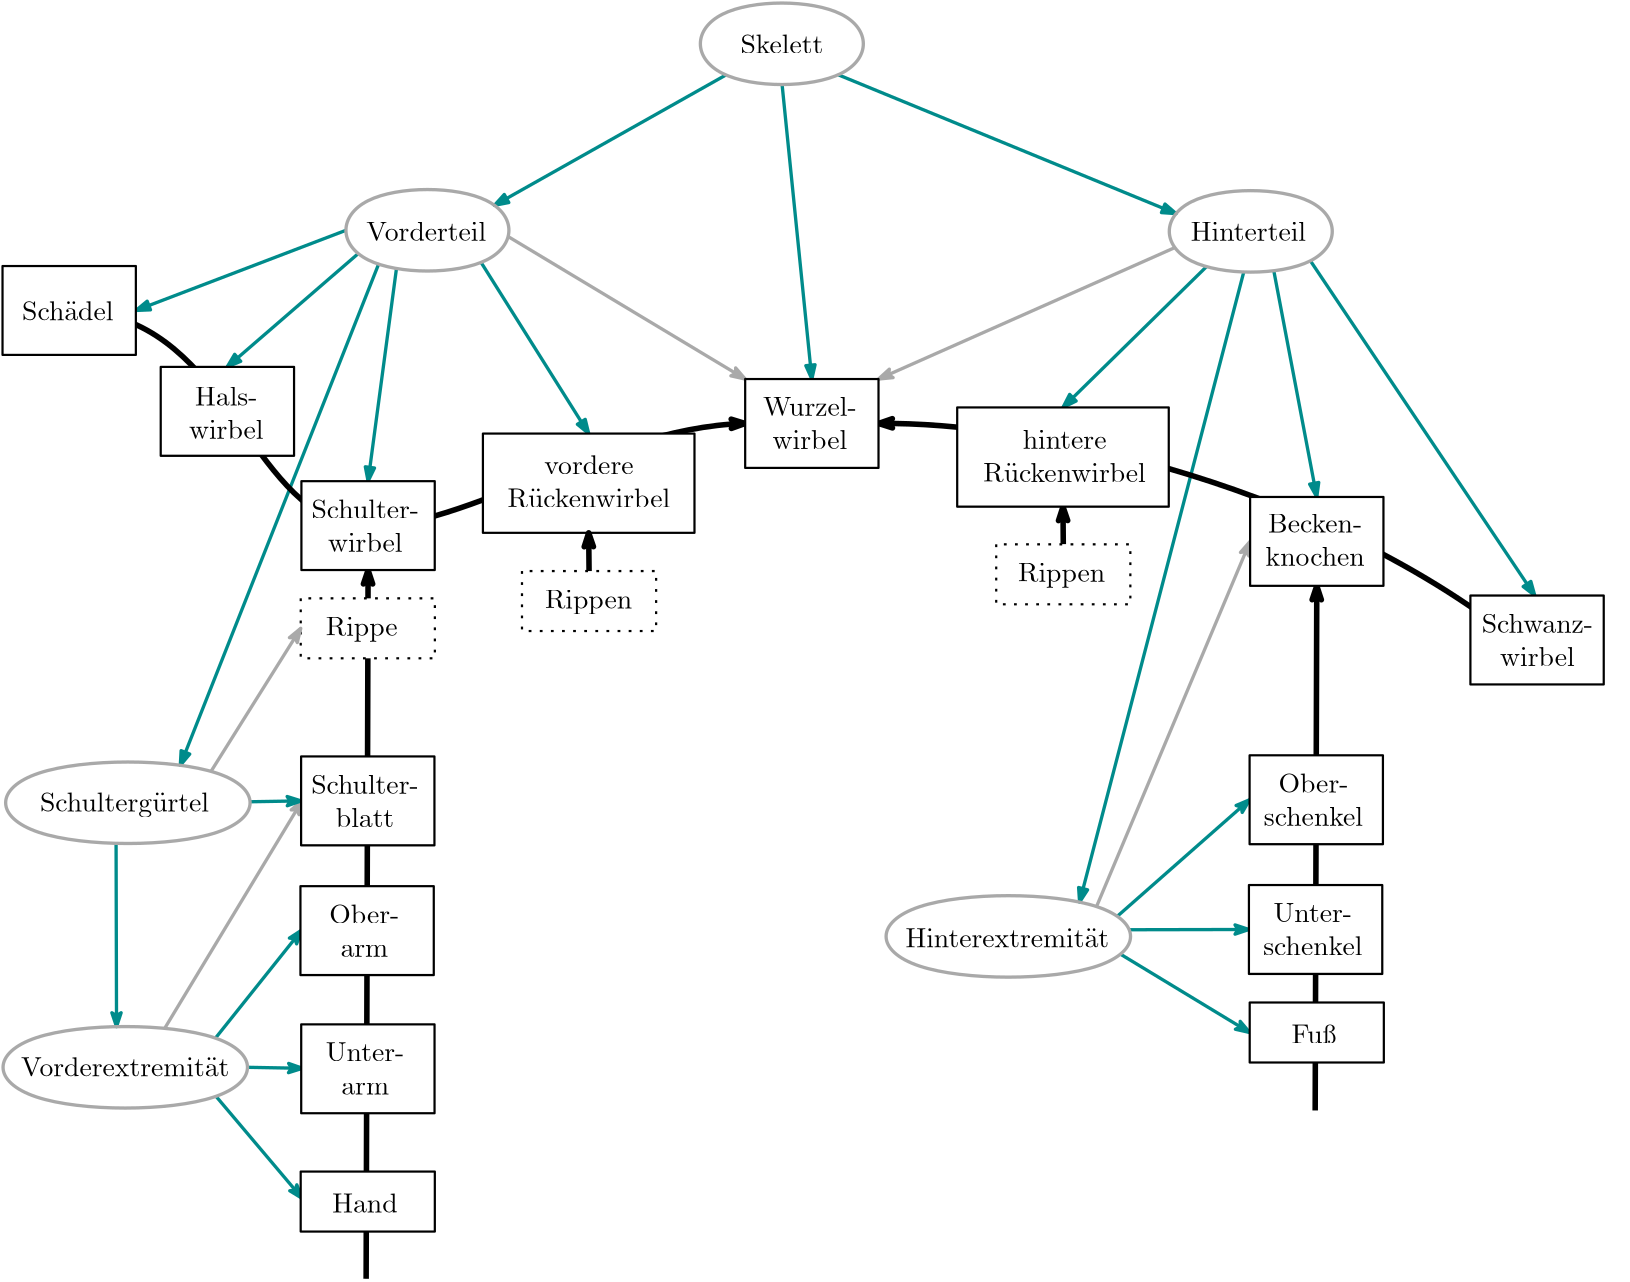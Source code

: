 <?xml version="1.0"?>
<!DOCTYPE ipe SYSTEM "ipe.dtd">
<ipe version="70212" creator="Ipe 7.2.13">
<info created="D:20200512152719" modified="D:20200512162154"/>
<ipestyle name="basic">
<symbol name="arrow/arc(spx)">
<path stroke="sym-stroke" fill="sym-stroke" pen="sym-pen">
0 0 m
-1 0.333 l
-1 -0.333 l
h
</path>
</symbol>
<symbol name="arrow/farc(spx)">
<path stroke="sym-stroke" fill="white" pen="sym-pen">
0 0 m
-1 0.333 l
-1 -0.333 l
h
</path>
</symbol>
<symbol name="arrow/ptarc(spx)">
<path stroke="sym-stroke" fill="sym-stroke" pen="sym-pen">
0 0 m
-1 0.333 l
-0.8 0 l
-1 -0.333 l
h
</path>
</symbol>
<symbol name="arrow/fptarc(spx)">
<path stroke="sym-stroke" fill="white" pen="sym-pen">
0 0 m
-1 0.333 l
-0.8 0 l
-1 -0.333 l
h
</path>
</symbol>
<symbol name="mark/circle(sx)" transformations="translations">
<path fill="sym-stroke">
0.6 0 0 0.6 0 0 e
0.4 0 0 0.4 0 0 e
</path>
</symbol>
<symbol name="mark/disk(sx)" transformations="translations">
<path fill="sym-stroke">
0.6 0 0 0.6 0 0 e
</path>
</symbol>
<symbol name="mark/fdisk(sfx)" transformations="translations">
<group>
<path fill="sym-fill">
0.5 0 0 0.5 0 0 e
</path>
<path fill="sym-stroke" fillrule="eofill">
0.6 0 0 0.6 0 0 e
0.4 0 0 0.4 0 0 e
</path>
</group>
</symbol>
<symbol name="mark/box(sx)" transformations="translations">
<path fill="sym-stroke" fillrule="eofill">
-0.6 -0.6 m
0.6 -0.6 l
0.6 0.6 l
-0.6 0.6 l
h
-0.4 -0.4 m
0.4 -0.4 l
0.4 0.4 l
-0.4 0.4 l
h
</path>
</symbol>
<symbol name="mark/square(sx)" transformations="translations">
<path fill="sym-stroke">
-0.6 -0.6 m
0.6 -0.6 l
0.6 0.6 l
-0.6 0.6 l
h
</path>
</symbol>
<symbol name="mark/fsquare(sfx)" transformations="translations">
<group>
<path fill="sym-fill">
-0.5 -0.5 m
0.5 -0.5 l
0.5 0.5 l
-0.5 0.5 l
h
</path>
<path fill="sym-stroke" fillrule="eofill">
-0.6 -0.6 m
0.6 -0.6 l
0.6 0.6 l
-0.6 0.6 l
h
-0.4 -0.4 m
0.4 -0.4 l
0.4 0.4 l
-0.4 0.4 l
h
</path>
</group>
</symbol>
<symbol name="mark/cross(sx)" transformations="translations">
<group>
<path fill="sym-stroke">
-0.43 -0.57 m
0.57 0.43 l
0.43 0.57 l
-0.57 -0.43 l
h
</path>
<path fill="sym-stroke">
-0.43 0.57 m
0.57 -0.43 l
0.43 -0.57 l
-0.57 0.43 l
h
</path>
</group>
</symbol>
<symbol name="arrow/fnormal(spx)">
<path stroke="sym-stroke" fill="white" pen="sym-pen">
0 0 m
-1 0.333 l
-1 -0.333 l
h
</path>
</symbol>
<symbol name="arrow/pointed(spx)">
<path stroke="sym-stroke" fill="sym-stroke" pen="sym-pen">
0 0 m
-1 0.333 l
-0.8 0 l
-1 -0.333 l
h
</path>
</symbol>
<symbol name="arrow/fpointed(spx)">
<path stroke="sym-stroke" fill="white" pen="sym-pen">
0 0 m
-1 0.333 l
-0.8 0 l
-1 -0.333 l
h
</path>
</symbol>
<symbol name="arrow/linear(spx)">
<path stroke="sym-stroke" pen="sym-pen">
-1 0.333 m
0 0 l
-1 -0.333 l
</path>
</symbol>
<symbol name="arrow/fdouble(spx)">
<path stroke="sym-stroke" fill="white" pen="sym-pen">
0 0 m
-1 0.333 l
-1 -0.333 l
h
-1 0 m
-2 0.333 l
-2 -0.333 l
h
</path>
</symbol>
<symbol name="arrow/double(spx)">
<path stroke="sym-stroke" fill="sym-stroke" pen="sym-pen">
0 0 m
-1 0.333 l
-1 -0.333 l
h
-1 0 m
-2 0.333 l
-2 -0.333 l
h
</path>
</symbol>
<pen name="heavier" value="0.8"/>
<pen name="fat" value="1.2"/>
<pen name="ultrafat" value="2"/>
<symbolsize name="large" value="5"/>
<symbolsize name="small" value="2"/>
<symbolsize name="tiny" value="1.1"/>
<arrowsize name="large" value="10"/>
<arrowsize name="small" value="5"/>
<arrowsize name="tiny" value="3"/>
<color name="red" value="1 0 0"/>
<color name="green" value="0 1 0"/>
<color name="blue" value="0 0 1"/>
<color name="yellow" value="1 1 0"/>
<color name="orange" value="1 0.647 0"/>
<color name="gold" value="1 0.843 0"/>
<color name="purple" value="0.627 0.125 0.941"/>
<color name="gray" value="0.745"/>
<color name="brown" value="0.647 0.165 0.165"/>
<color name="navy" value="0 0 0.502"/>
<color name="pink" value="1 0.753 0.796"/>
<color name="seagreen" value="0.18 0.545 0.341"/>
<color name="turquoise" value="0.251 0.878 0.816"/>
<color name="violet" value="0.933 0.51 0.933"/>
<color name="darkblue" value="0 0 0.545"/>
<color name="darkcyan" value="0 0.545 0.545"/>
<color name="darkgray" value="0.663"/>
<color name="darkgreen" value="0 0.392 0"/>
<color name="darkmagenta" value="0.545 0 0.545"/>
<color name="darkorange" value="1 0.549 0"/>
<color name="darkred" value="0.545 0 0"/>
<color name="lightblue" value="0.678 0.847 0.902"/>
<color name="lightcyan" value="0.878 1 1"/>
<color name="lightgray" value="0.827"/>
<color name="lightgreen" value="0.565 0.933 0.565"/>
<color name="lightyellow" value="1 1 0.878"/>
<dashstyle name="dashed" value="[4] 0"/>
<dashstyle name="dotted" value="[1 3] 0"/>
<dashstyle name="dash dotted" value="[4 2 1 2] 0"/>
<dashstyle name="dash dot dotted" value="[4 2 1 2 1 2] 0"/>
<textsize name="large" value="\large"/>
<textsize name="Large" value="\Large"/>
<textsize name="LARGE" value="\LARGE"/>
<textsize name="huge" value="\huge"/>
<textsize name="Huge" value="\Huge"/>
<textsize name="small" value="\small"/>
<textsize name="footnote" value="\footnotesize"/>
<textsize name="tiny" value="\tiny"/>
<textstyle name="center" begin="\begin{center}" end="\end{center}"/>
<textstyle name="itemize" begin="\begin{itemize}" end="\end{itemize}"/>
<textstyle name="item" begin="\begin{itemize}\item{}" end="\end{itemize}"/>
<gridsize name="4 pts" value="4"/>
<gridsize name="8 pts (~3 mm)" value="8"/>
<gridsize name="16 pts (~6 mm)" value="16"/>
<gridsize name="32 pts (~12 mm)" value="32"/>
<gridsize name="10 pts (~3.5 mm)" value="10"/>
<gridsize name="20 pts (~7 mm)" value="20"/>
<gridsize name="14 pts (~5 mm)" value="14"/>
<gridsize name="28 pts (~10 mm)" value="28"/>
<gridsize name="56 pts (~20 mm)" value="56"/>
<anglesize name="90 deg" value="90"/>
<anglesize name="60 deg" value="60"/>
<anglesize name="45 deg" value="45"/>
<anglesize name="30 deg" value="30"/>
<anglesize name="22.5 deg" value="22.5"/>
<opacity name="10%" value="0.1"/>
<opacity name="30%" value="0.3"/>
<opacity name="50%" value="0.5"/>
<opacity name="75%" value="0.75"/>
<tiling name="falling" angle="-60" step="4" width="1"/>
<tiling name="rising" angle="30" step="4" width="1"/>
</ipestyle>
<page>
<layer name="alpha"/>
<view layers="alpha" active="alpha"/>
<path layer="alpha" stroke="darkcyan" pen="fat" rarrow="normal/small">
184.53 741.849 m
267.855 788.78 l
</path>
<path stroke="darkcyan" pen="fat" arrow="normal/small">
308.289 788.843 m
429.917 738.869 l
</path>
<path matrix="1 0 0 1 0.595957 -48.3563" stroke="darkcyan" pen="fat" rarrow="pointed/small">
114.82 479.536 m
95.0368 479.89 l
</path>
<path matrix="1 0 0 1 0.539311 -25.3755" stroke="darkcyan" pen="fat" arrow="pointed/small">
47.7814 537.539 m
47.944 471.545 l
</path>
<path matrix="1 0 0 1 0.595957 -48.3563" stroke="darkgray" pen="fat" arrow="pointed/small">
65.2239 493.913 m
114.783 575.982 l
</path>
<path matrix="1 0 0 1 0.539311 -25.3755" stroke="darkcyan" pen="fat" rarrow="pointed/small">
114.39 552.819 m
96.0146 552.51 l
</path>
<path stroke="black" pen="ultrafat" rarrow="pointed/small">
139.042 610.548 m
138.342 355.409 l
</path>
<path stroke="black" pen="ultrafat" rarrow="pointed/small">
480.574 604.862 m
480 416 l
</path>
<path stroke="black" fill="white" pen="ultrafat" arrow="pointed/small">
389.314 619.808 m
389.205 633.364 l
</path>
<path stroke="darkcyan" pen="fat" arrow="normal/small">
478.28 721.873 m
559.042 601.374 l
</path>
<path stroke="darkcyan" pen="fat" arrow="normal/small">
465.1 718.297 m
480.574 636.862 l
</path>
<path stroke="darkcyan" pen="fat" arrow="normal/small">
454.288 717.851 m
395.185 491.005 l
</path>
<path stroke="darkcyan" pen="fat" arrow="normal/small">
440.876 719.782 m
389.205 669.09 l
</path>
<path stroke="darkcyan" pen="fat" arrow="normal/small">
288.083 785.333 m
298.796 679.316 l
</path>
<path stroke="darkcyan" pen="fat" arrow="normal/small">
179.718 721.301 m
218.463 659.675 l
</path>
<path stroke="darkcyan" pen="fat" arrow="normal/small">
149.261 719.107 m
139.042 642.548 l
</path>
<path stroke="darkcyan" pen="fat" arrow="normal/small">
135.503 724.485 m
88.3196 683.681 l
</path>
<path stroke="darkcyan" pen="fat" arrow="normal/small">
131.073 732.866 m
55.4417 704 l
</path>
<path stroke="darkgray" pen="fat" arrow="pointed/small">
189.487 730.586 m
274.796 679.316 l
</path>
<path stroke="darkcyan" pen="fat" arrow="normal/small">
142.829 720.673 m
71.447 540.265 l
</path>
<path stroke="darkcyan" fill="white" pen="fat" rarrow="pointed/small">
456.148 481.149 m
413.045 481.062 l
</path>
<path stroke="darkcyan" fill="white" pen="fat" rarrow="pointed/small">
456.424 444.067 m
409.887 472.271 l
</path>
<path stroke="darkcyan" fill="white" pen="fat" arrow="pointed/small">
408.754 485.895 m
456.386 527.853 l
</path>
<path stroke="darkgray" pen="fat" arrow="pointed/small">
401.286 489.407 m
456.574 620.862 l
</path>
<path matrix="1 0 0 1 0.595957 -48.3563" stroke="darkcyan" pen="fat" rarrow="pointed/small">
114.749 432.694 m
83.7002 469.451 l
</path>
<path matrix="1 0 0 1 -109.751 -197.724" stroke="black" fill="white" pen="heavier">
224.532 591.727 m
224.532 570.135 l
272.821 570.135 l
272.821 591.727 l
h
</path>
<path matrix="1 0 0 1 0.595957 -48.3563" stroke="darkcyan" pen="fat" rarrow="pointed/small">
114.544 529.279 m
83.5001 490.399 l
</path>
<path stroke="darkgray" pen="fat" arrow="pointed/small">
429.482 726.64 m
322.796 679.316 l
</path>
<path stroke="black" pen="ultrafat" arrow="pointed/small">
560.709 578.443 m
486.901 641.651
377.759 664.029
322.796 663.316 c
</path>
<path stroke="black" pen="ultrafat" arrow="pointed/small">
34.5019 703.678 m
85.6683 702.11
105.298 573.339
221.114 662.066
274.796 663.316 c
</path>
<path matrix="1 0 0 1 -8.55835 0" stroke="black" fill="white" pen="heavier">
16 720 m
16 688 l
64 688 l
64 720 l
h
</path>
<path matrix="1 0 0 1 48.3926 -36.3186" stroke="black" fill="1" pen="heavier">
16 720 m
16 688 l
64 688 l
64 720 l
h
</path>
<path matrix="1 0 0 1 99.0416 -77.4519" stroke="black" fill="1" pen="heavier">
16 720 m
16 688 l
64 688 l
64 720 l
h
</path>
<path matrix="1 0 0 1 519.879 -118.626" stroke="black" fill="1" pen="heavier">
16 720 m
16 688 l
64 688 l
64 720 l
h
</path>
<path matrix="1 0 0 1 440.574 -83.1377" stroke="black" fill="1" pen="heavier">
16 720 m
16 688 l
64 688 l
64 720 l
h
</path>
<path matrix="1 0 0 1 258.796 -40.6836" stroke="black" fill="1" pen="heavier">
16 720 m
16 688 l
64 688 l
64 720 l
h
</path>
<path matrix="1 0 0 1 2.55019 -5.10037" stroke="black" fill="white" pen="heavier">
177.831 664.775 m
177.831 629.049 l
253.995 629.049 l
253.995 664.775 l
h
</path>
<path matrix="1 0 0 1 173.292 4.31489" stroke="black" fill="1" pen="heavier">
177.831 664.775 m
177.831 629.049 l
253.995 629.049 l
253.995 664.775 l
h
</path>
<text matrix="1 0 0 1 -49.5286 44.4666" transformations="translations" pos="64 656" stroke="black" type="label" width="32.932" height="6.918" depth="0" valign="baseline">Sch\&quot;adel</text>
<text matrix="1 0 0 1 -109.96 -19.9453" transformations="translations" pos="224 656" stroke="black" type="minipage" width="48" height="11.924" depth="6.95" valign="top" style="center">Schulter-\\
wirbel</text>
<text matrix="1 0 0 1 -64 20.6872" transformations="translations" pos="128 656" stroke="black" type="minipage" width="48" height="11.924" depth="6.95" valign="top" style="center">Hals-\\
wirbel</text>
<text matrix="1 0 0 1 -125.45 -20.0395" transformations="translations" pos="304 672" stroke="black" type="minipage" width="80" height="11.924" depth="6.95" valign="top" style="center">vordere\\
R\&quot;uckenwirbel</text>
<text matrix="1 0 0 1 45.8021 -10.8494" transformations="translations" pos="304 672" stroke="black" type="minipage" width="80" height="11.924" depth="6.95" valign="top" style="center">hintere\\
R\&quot;uckenwirbel</text>
<text matrix="1 0 0 1 16 -77.126" transformations="translations" pos="512 672" stroke="black" type="minipage" width="64" height="11.924" depth="6.95" valign="top" style="center">Schwanz-\\
wirbel</text>
<text matrix="1 0 0 1 0 -9.0457" transformations="translations" pos="448 640" stroke="black" type="minipage" width="64" height="11.924" depth="6.95" valign="top" style="center">Becken-\\
knochen</text>
<text matrix="1 0 0 1 -101.896 -46.9773" transformations="translations" pos="368 720" stroke="black" type="minipage" width="64" height="11.924" depth="6.95" valign="top" style="center">Wurzel-\\
wirbel</text>
<text matrix="1 0 0 1 17.0683 -12.5625" transformations="translations" pos="256 816" stroke="black" type="label" width="29.888" height="6.918" depth="0" valign="top">Skelett</text>
<text transformations="translations" pos="128 736" stroke="black" type="minipage" width="64" height="5.958" depth="0.96" valign="top" style="center">Vorderteil</text>
<text transformations="translations" pos="416 736" stroke="black" type="minipage" width="80" height="5.958" depth="0.96" valign="top" style="center">Hinterteil</text>
<text matrix="1 0 0 1 -131.504 -78.4481" transformations="translations" pos="464 560" stroke="black" type="label" width="73.392" height="6.808" depth="0" valign="top">Hinterextremit\&quot;at</text>
<text matrix="1 0 0 1 -97.9178 -124.784" transformations="translations" pos="112 560" stroke="black" type="label" width="75.08" height="6.918" depth="0" valign="top">Vorderextremit\&quot;at</text>
<text matrix="1 0 0 1 -139.077 -61.4201" transformations="translations" pos="160 592" stroke="black" type="label" width="60.938" height="6.926" depth="1.93" valign="top">Schulterg\&quot;urtel</text>
<path stroke="darkgray" pen="fat">
256 816
256 784
320 784
320 816 u
</path>
<path matrix="1 0 0 1 -127.594 -67.1339" stroke="darkgray" pen="fat">
256 816
256 784
320 784
320 816 u
</path>
<path matrix="1 0 0 1 168.816 -67.5265" stroke="darkgray" pen="fat">
256 816
256 784
320 784
320 816 u
</path>
<path matrix="1 0 0 1 -44.3673 -112.466" stroke="darkgray" pen="fat">
48 560
48 528
144 528
144 560 u
</path>
<path matrix="1 0 0 1 -43.4353 -17.2256" stroke="darkgray" pen="fat">
48 560
48 528
144 528
144 560 u
</path>
<path matrix="1 0 0 1 273.53 -65.3406" stroke="darkgray" pen="fat">
48 560
48 528
144 528
144 560 u
</path>
<path matrix="1 0 0 1 98.9297 -176.556" stroke="black" fill="1" pen="heavier">
16 720 m
16 688 l
64 688 l
64 720 l
h
</path>
<text matrix="1 0 0 1 -110.072 -119.05" transformations="translations" pos="224 656" stroke="black" type="minipage" width="48" height="11.924" depth="6.95" valign="top" style="center">Schulter-\\
blatt</text>
<path matrix="1 0 0 1 98.6911 -223.26" stroke="black" fill="1" pen="heavier">
16 720 m
16 688 l
64 688 l
64 720 l
h
</path>
<text matrix="1 0 0 1 -110.31 -165.753" transformations="translations" pos="224 656" stroke="black" type="minipage" width="48" height="11.924" depth="6.95" valign="top" style="center">Ober-\\
arm</text>
<path matrix="1 0 0 1 98.9666 -273.003" stroke="black" fill="1" pen="heavier">
16 720 m
16 688 l
64 688 l
64 720 l
h
</path>
<text matrix="1 0 0 1 -110.035 -215.497" transformations="translations" pos="224 656" stroke="black" type="minipage" width="48" height="11.873" depth="6.89" valign="top" style="center">Unter-\\
arm</text>
<text matrix="1 0 0 1 -110.117 -269.794" transformations="translations" pos="224 656" stroke="black" type="minipage" width="48" height="5.958" depth="0.96" valign="top" style="center">Hand</text>
<path matrix="1 0 0 1 -30.0824 18.4545" stroke="black" fill="white" dash="dotted" pen="heavier">
224.532 591.727 m
224.532 570.135 l
272.821 570.135 l
272.821 591.727 l
h
</path>
<text matrix="1 0 0 1 -24.9786 18.0619" transformations="translations" pos="227.673 585.446" stroke="black" type="label" width="31.41" height="6.815" depth="1.93" valign="top">Rippen</text>
<path matrix="1 0 0 1 140.637 28.0808" stroke="black" fill="white" dash="dotted" pen="heavier">
224.532 591.727 m
224.532 570.135 l
272.821 570.135 l
272.821 591.727 l
h
</path>
<text matrix="1 0 0 1 145.348 27.6882" transformations="translations" pos="227.673 585.446" stroke="black" type="label" width="31.41" height="6.815" depth="1.93" valign="top">Rippen</text>
<path matrix="1 0 0 1 -109.733 8.638" stroke="black" fill="white" dash="dotted" pen="heavier">
224.532 591.727 m
224.532 570.135 l
272.821 570.135 l
272.821 591.727 l
h
</path>
<text matrix="1 0 0 1 -103.844 8.24541" transformations="translations" pos="227.673 585.446" stroke="black" type="label" width="25.875" height="6.815" depth="1.93" valign="top">Rippe</text>
<path stroke="darkgray" pen="fat" arrow="pointed/small">
82.5016 538.075 m
114.799 589.569 l
</path>
<path stroke="black" fill="white" pen="ultrafat" arrow="pointed/small">
218.594 610.181 m
218.463 623.949 l
</path>
<path matrix="1 0 0 1 231.892 -136.864" stroke="black" fill="white" pen="heavier">
224.532 591.727 m
224.532 570.135 l
272.821 570.135 l
272.821 591.727 l
h
</path>
<path matrix="1 0 0 1 440.386 -176.147" stroke="black" fill="1" pen="heavier">
16 720 m
16 688 l
64 688 l
64 720 l
h
</path>
<text matrix="1 0 0 1 231.385 -118.64" transformations="translations" pos="224 656" stroke="black" type="minipage" width="48" height="11.924" depth="6.95" valign="top" style="center">Ober-\\
schenkel</text>
<path matrix="1 0 0 1 440.148 -222.851" stroke="black" fill="1" pen="heavier">
16 720 m
16 688 l
64 688 l
64 720 l
h
</path>
<text matrix="1 0 0 1 231.146 -165.344" transformations="translations" pos="224 656" stroke="black" type="minipage" width="48" height="11.873" depth="6.89" valign="top" style="center">Unter-\\
schenkel</text>
<text matrix="1 0 0 1 231.526 -208.935" transformations="translations" pos="224 656" stroke="black" type="minipage" width="48" height="5.958" depth="0.96" valign="top" style="center">Fu\ss</text>
</page>
</ipe>
